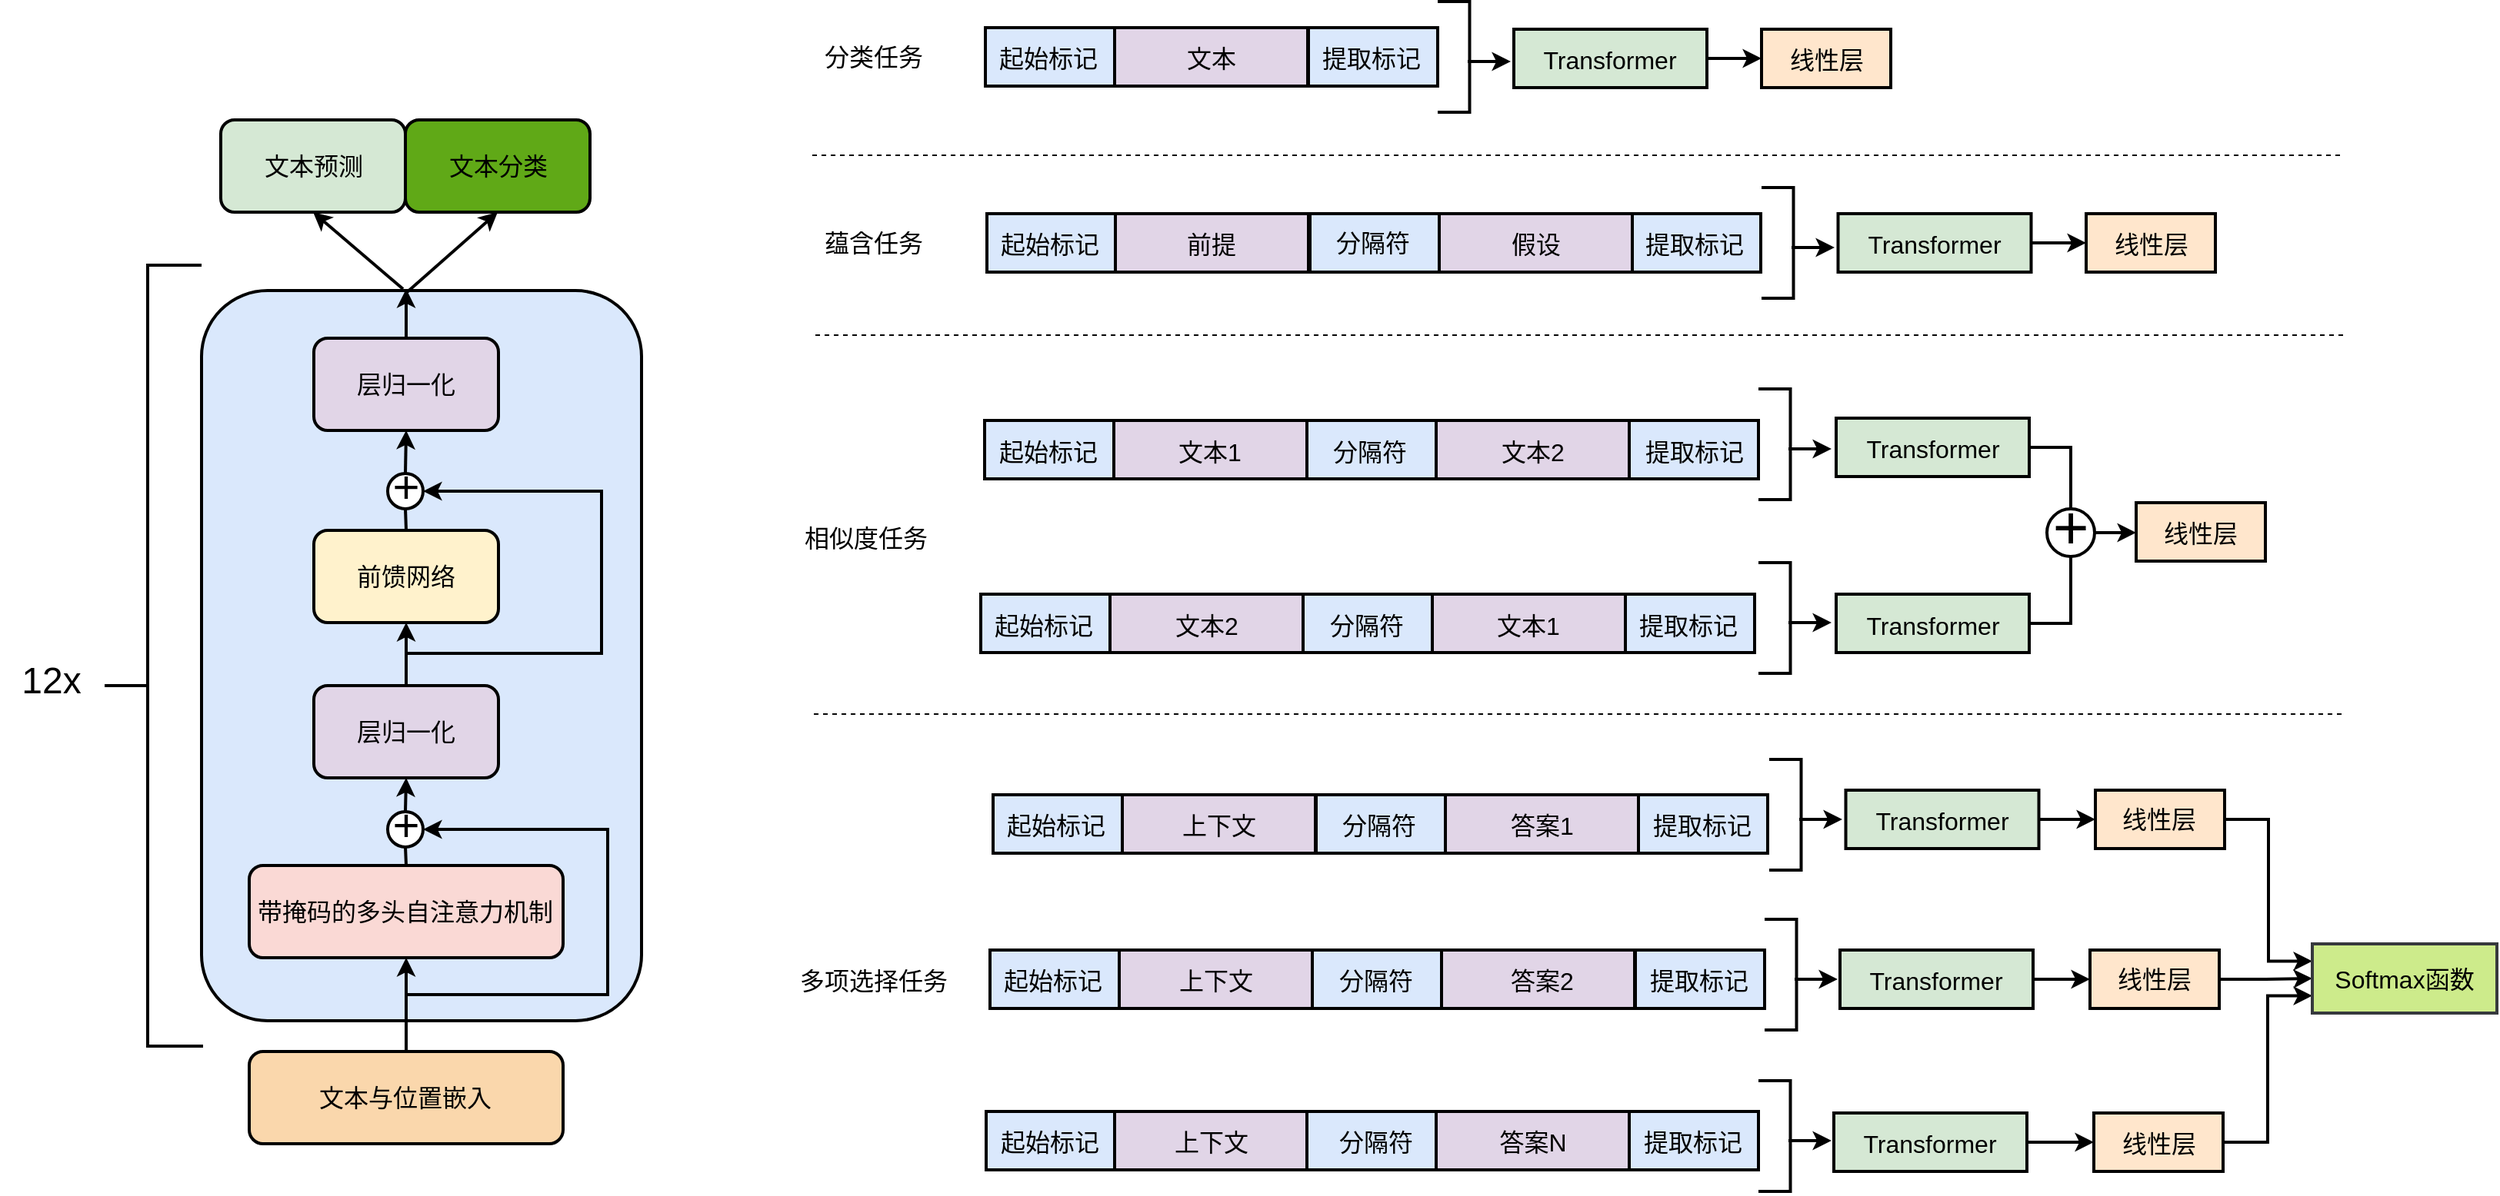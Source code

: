 <mxfile version="27.1.6">
  <diagram name="Page-1" id="gi4vCYi5mK5d0KJ-lI0V">
    <mxGraphModel dx="1839" dy="1177" grid="0" gridSize="10" guides="1" tooltips="1" connect="1" arrows="1" fold="1" page="0" pageScale="1" pageWidth="850" pageHeight="1100" math="0" shadow="0">
      <root>
        <mxCell id="0" />
        <mxCell id="1" parent="0" />
        <mxCell id="ha6Q2NB3uXMF5ZiVTk2O-120" value="" style="rounded=0;whiteSpace=wrap;html=1;strokeWidth=2;fillColor=#ffe6cc;strokeColor=#000000;" vertex="1" parent="1">
          <mxGeometry x="1372" y="979" width="84" height="38" as="geometry" />
        </mxCell>
        <mxCell id="ha6Q2NB3uXMF5ZiVTk2O-144" value="" style="ellipse;whiteSpace=wrap;html=1;aspect=fixed;strokeWidth=2;" vertex="1" parent="1">
          <mxGeometry x="1341.5" y="586" width="31" height="31" as="geometry" />
        </mxCell>
        <mxCell id="ha6Q2NB3uXMF5ZiVTk2O-11" value="" style="rounded=1;whiteSpace=wrap;html=1;fillColor=#dae8fc;strokeColor=#000000;strokeWidth=2;" vertex="1" parent="1">
          <mxGeometry x="142" y="444" width="286" height="475" as="geometry" />
        </mxCell>
        <mxCell id="5RQzjqeKvx9jLv_Sv97y-17" value="" style="ellipse;whiteSpace=wrap;html=1;aspect=fixed;strokeWidth=2;" parent="1" vertex="1">
          <mxGeometry x="263" y="783" width="23" height="23" as="geometry" />
        </mxCell>
        <mxCell id="ha6Q2NB3uXMF5ZiVTk2O-7" style="edgeStyle=orthogonalEdgeStyle;rounded=0;orthogonalLoop=1;jettySize=auto;html=1;exitX=0.5;exitY=0;exitDx=0;exitDy=0;strokeWidth=2;" edge="1" parent="1" source="5RQzjqeKvx9jLv_Sv97y-1">
          <mxGeometry relative="1" as="geometry">
            <mxPoint x="275" y="443" as="targetPoint" />
          </mxGeometry>
        </mxCell>
        <mxCell id="5RQzjqeKvx9jLv_Sv97y-1" value="" style="rounded=1;whiteSpace=wrap;html=1;strokeWidth=2;fillColor=#e1d5e7;strokeColor=#000000;" parent="1" vertex="1">
          <mxGeometry x="215" y="475" width="120" height="60" as="geometry" />
        </mxCell>
        <mxCell id="5RQzjqeKvx9jLv_Sv97y-2" value="&lt;font style=&quot;font-size: 16px;&quot;&gt;层归一化&lt;/font&gt;" style="text;html=1;align=center;verticalAlign=middle;whiteSpace=wrap;rounded=0;" parent="1" vertex="1">
          <mxGeometry x="218" y="490" width="114" height="30" as="geometry" />
        </mxCell>
        <mxCell id="ha6Q2NB3uXMF5ZiVTk2O-5" style="edgeStyle=orthogonalEdgeStyle;rounded=0;orthogonalLoop=1;jettySize=auto;html=1;exitX=0.5;exitY=0;exitDx=0;exitDy=0;entryX=0.5;entryY=1;entryDx=0;entryDy=0;strokeWidth=2;endArrow=none;startFill=0;" edge="1" parent="1" source="5RQzjqeKvx9jLv_Sv97y-3" target="5RQzjqeKvx9jLv_Sv97y-15">
          <mxGeometry relative="1" as="geometry" />
        </mxCell>
        <mxCell id="5RQzjqeKvx9jLv_Sv97y-3" value="" style="rounded=1;whiteSpace=wrap;html=1;strokeWidth=2;fillColor=#fff2cc;strokeColor=#000000;" parent="1" vertex="1">
          <mxGeometry x="215" y="600" width="120" height="60" as="geometry" />
        </mxCell>
        <mxCell id="5RQzjqeKvx9jLv_Sv97y-4" value="&lt;span style=&quot;font-size: 16px;&quot;&gt;前馈网络&lt;/span&gt;" style="text;html=1;align=center;verticalAlign=middle;whiteSpace=wrap;rounded=0;" parent="1" vertex="1">
          <mxGeometry x="218" y="615" width="114" height="30" as="geometry" />
        </mxCell>
        <mxCell id="ha6Q2NB3uXMF5ZiVTk2O-4" style="edgeStyle=orthogonalEdgeStyle;rounded=0;orthogonalLoop=1;jettySize=auto;html=1;exitX=0.5;exitY=0;exitDx=0;exitDy=0;entryX=0.5;entryY=1;entryDx=0;entryDy=0;strokeWidth=2;" edge="1" parent="1" source="5RQzjqeKvx9jLv_Sv97y-5" target="5RQzjqeKvx9jLv_Sv97y-3">
          <mxGeometry relative="1" as="geometry" />
        </mxCell>
        <mxCell id="5RQzjqeKvx9jLv_Sv97y-5" value="" style="rounded=1;whiteSpace=wrap;html=1;strokeWidth=2;fillColor=#e1d5e7;strokeColor=#000000;" parent="1" vertex="1">
          <mxGeometry x="215" y="701" width="120" height="60" as="geometry" />
        </mxCell>
        <mxCell id="5RQzjqeKvx9jLv_Sv97y-6" value="&lt;font style=&quot;font-size: 16px;&quot;&gt;层归一化&lt;/font&gt;" style="text;html=1;align=center;verticalAlign=middle;whiteSpace=wrap;rounded=0;" parent="1" vertex="1">
          <mxGeometry x="218" y="716" width="114" height="30" as="geometry" />
        </mxCell>
        <mxCell id="ha6Q2NB3uXMF5ZiVTk2O-2" style="edgeStyle=orthogonalEdgeStyle;rounded=0;orthogonalLoop=1;jettySize=auto;html=1;exitX=0.5;exitY=0;exitDx=0;exitDy=0;entryX=0.5;entryY=1;entryDx=0;entryDy=0;strokeWidth=2;endArrow=none;startFill=0;" edge="1" parent="1" source="5RQzjqeKvx9jLv_Sv97y-7" target="5RQzjqeKvx9jLv_Sv97y-17">
          <mxGeometry relative="1" as="geometry" />
        </mxCell>
        <mxCell id="5RQzjqeKvx9jLv_Sv97y-7" value="" style="rounded=1;whiteSpace=wrap;html=1;strokeWidth=2;fillColor=#fad9d5;strokeColor=#000000;" parent="1" vertex="1">
          <mxGeometry x="173" y="818" width="204" height="60" as="geometry" />
        </mxCell>
        <mxCell id="5RQzjqeKvx9jLv_Sv97y-8" value="&lt;span style=&quot;font-size: 16px;&quot;&gt;带掩码的多头自注意力机制&lt;/span&gt;" style="text;html=1;align=center;verticalAlign=middle;whiteSpace=wrap;rounded=0;" parent="1" vertex="1">
          <mxGeometry x="176" y="833" width="197" height="30" as="geometry" />
        </mxCell>
        <mxCell id="ha6Q2NB3uXMF5ZiVTk2O-1" style="edgeStyle=orthogonalEdgeStyle;rounded=0;orthogonalLoop=1;jettySize=auto;html=1;exitX=0.5;exitY=0;exitDx=0;exitDy=0;entryX=0.5;entryY=1;entryDx=0;entryDy=0;strokeWidth=2;" edge="1" parent="1" source="5RQzjqeKvx9jLv_Sv97y-9" target="5RQzjqeKvx9jLv_Sv97y-7">
          <mxGeometry relative="1" as="geometry" />
        </mxCell>
        <mxCell id="5RQzjqeKvx9jLv_Sv97y-9" value="" style="rounded=1;whiteSpace=wrap;html=1;strokeWidth=2;fillColor=#fad7ac;strokeColor=#000000;" parent="1" vertex="1">
          <mxGeometry x="173" y="939" width="204" height="60" as="geometry" />
        </mxCell>
        <mxCell id="5RQzjqeKvx9jLv_Sv97y-10" value="&lt;span style=&quot;font-size: 16px;&quot;&gt;文本与位置嵌入&lt;/span&gt;" style="text;html=1;align=center;verticalAlign=middle;whiteSpace=wrap;rounded=0;" parent="1" vertex="1">
          <mxGeometry x="176" y="954" width="197" height="30" as="geometry" />
        </mxCell>
        <mxCell id="5RQzjqeKvx9jLv_Sv97y-11" value="" style="rounded=1;whiteSpace=wrap;html=1;strokeWidth=2;fillColor=#d5e8d4;strokeColor=#000000;" parent="1" vertex="1">
          <mxGeometry x="154.5" y="333" width="120" height="60" as="geometry" />
        </mxCell>
        <mxCell id="5RQzjqeKvx9jLv_Sv97y-12" value="&lt;span style=&quot;font-size: 16px;&quot;&gt;文本预测&lt;/span&gt;" style="text;html=1;align=center;verticalAlign=middle;whiteSpace=wrap;rounded=0;" parent="1" vertex="1">
          <mxGeometry x="157.5" y="348" width="114" height="30" as="geometry" />
        </mxCell>
        <mxCell id="5RQzjqeKvx9jLv_Sv97y-13" value="" style="rounded=1;whiteSpace=wrap;html=1;strokeWidth=2;fillColor=#60a917;strokeColor=#000000;fontColor=#ffffff;" parent="1" vertex="1">
          <mxGeometry x="274.5" y="333" width="120" height="60" as="geometry" />
        </mxCell>
        <mxCell id="5RQzjqeKvx9jLv_Sv97y-14" value="&lt;span style=&quot;font-size: 16px;&quot;&gt;文本分类&lt;/span&gt;" style="text;html=1;align=center;verticalAlign=middle;whiteSpace=wrap;rounded=0;" parent="1" vertex="1">
          <mxGeometry x="277.5" y="348" width="114" height="30" as="geometry" />
        </mxCell>
        <mxCell id="ha6Q2NB3uXMF5ZiVTk2O-6" style="edgeStyle=orthogonalEdgeStyle;rounded=0;orthogonalLoop=1;jettySize=auto;html=1;exitX=0.5;exitY=0;exitDx=0;exitDy=0;entryX=0.5;entryY=1;entryDx=0;entryDy=0;strokeWidth=2;" edge="1" parent="1" source="5RQzjqeKvx9jLv_Sv97y-15" target="5RQzjqeKvx9jLv_Sv97y-1">
          <mxGeometry relative="1" as="geometry" />
        </mxCell>
        <mxCell id="5RQzjqeKvx9jLv_Sv97y-15" value="" style="ellipse;whiteSpace=wrap;html=1;aspect=fixed;strokeWidth=2;" parent="1" vertex="1">
          <mxGeometry x="263" y="563" width="23" height="23" as="geometry" />
        </mxCell>
        <mxCell id="5RQzjqeKvx9jLv_Sv97y-16" value="&lt;font style=&quot;font-size: 30px;&quot;&gt;+&lt;/font&gt;" style="text;html=1;align=center;verticalAlign=middle;whiteSpace=wrap;rounded=0;" parent="1" vertex="1">
          <mxGeometry x="244.5" y="556" width="60" height="30" as="geometry" />
        </mxCell>
        <mxCell id="ha6Q2NB3uXMF5ZiVTk2O-3" style="edgeStyle=orthogonalEdgeStyle;rounded=0;orthogonalLoop=1;jettySize=auto;html=1;exitX=0.5;exitY=0;exitDx=0;exitDy=0;entryX=0.5;entryY=1;entryDx=0;entryDy=0;strokeWidth=2;" edge="1" parent="1" source="5RQzjqeKvx9jLv_Sv97y-17" target="5RQzjqeKvx9jLv_Sv97y-5">
          <mxGeometry relative="1" as="geometry" />
        </mxCell>
        <mxCell id="5RQzjqeKvx9jLv_Sv97y-18" value="&lt;font style=&quot;font-size: 30px;&quot;&gt;+&lt;/font&gt;" style="text;html=1;align=center;verticalAlign=middle;whiteSpace=wrap;rounded=0;" parent="1" vertex="1">
          <mxGeometry x="244.5" y="776" width="60" height="30" as="geometry" />
        </mxCell>
        <mxCell id="ha6Q2NB3uXMF5ZiVTk2O-12" value="" style="endArrow=classic;html=1;rounded=0;edgeStyle=orthogonalEdgeStyle;entryX=1;entryY=0.5;entryDx=0;entryDy=0;endFill=1;strokeWidth=2;" edge="1" parent="1" target="5RQzjqeKvx9jLv_Sv97y-17">
          <mxGeometry width="50" height="50" relative="1" as="geometry">
            <mxPoint x="274.5" y="902" as="sourcePoint" />
            <mxPoint x="458" y="784" as="targetPoint" />
            <Array as="points">
              <mxPoint x="406" y="902" />
              <mxPoint x="406" y="795" />
            </Array>
          </mxGeometry>
        </mxCell>
        <mxCell id="ha6Q2NB3uXMF5ZiVTk2O-13" value="" style="endArrow=classic;html=1;rounded=0;edgeStyle=orthogonalEdgeStyle;entryX=1;entryY=0.5;entryDx=0;entryDy=0;strokeWidth=2;endFill=1;" edge="1" parent="1" target="5RQzjqeKvx9jLv_Sv97y-15">
          <mxGeometry width="50" height="50" relative="1" as="geometry">
            <mxPoint x="275" y="680" as="sourcePoint" />
            <mxPoint x="510" y="608" as="targetPoint" />
            <Array as="points">
              <mxPoint x="402" y="680" />
              <mxPoint x="402" y="575" />
            </Array>
          </mxGeometry>
        </mxCell>
        <mxCell id="ha6Q2NB3uXMF5ZiVTk2O-15" value="" style="endArrow=classic;html=1;rounded=0;exitX=0.458;exitY=-0.002;exitDx=0;exitDy=0;exitPerimeter=0;entryX=0.5;entryY=1;entryDx=0;entryDy=0;strokeWidth=2;endFill=1;" edge="1" parent="1" source="ha6Q2NB3uXMF5ZiVTk2O-11" target="5RQzjqeKvx9jLv_Sv97y-11">
          <mxGeometry width="50" height="50" relative="1" as="geometry">
            <mxPoint x="49" y="425" as="sourcePoint" />
            <mxPoint x="99" y="375" as="targetPoint" />
          </mxGeometry>
        </mxCell>
        <mxCell id="ha6Q2NB3uXMF5ZiVTk2O-16" value="" style="endArrow=classic;html=1;rounded=0;entryX=0.5;entryY=1;entryDx=0;entryDy=0;strokeWidth=2;endFill=1;" edge="1" parent="1" target="5RQzjqeKvx9jLv_Sv97y-13">
          <mxGeometry width="50" height="50" relative="1" as="geometry">
            <mxPoint x="274.5" y="446" as="sourcePoint" />
            <mxPoint x="324.5" y="396" as="targetPoint" />
          </mxGeometry>
        </mxCell>
        <mxCell id="ha6Q2NB3uXMF5ZiVTk2O-19" value="" style="endArrow=none;html=1;rounded=0;edgeStyle=orthogonalEdgeStyle;strokeWidth=2;" edge="1" parent="1">
          <mxGeometry width="50" height="50" relative="1" as="geometry">
            <mxPoint x="142" y="934.5" as="sourcePoint" />
            <mxPoint x="142" y="427.5" as="targetPoint" />
            <Array as="points">
              <mxPoint x="142" y="935.5" />
              <mxPoint x="107" y="935.5" />
              <mxPoint x="107" y="427.5" />
            </Array>
          </mxGeometry>
        </mxCell>
        <mxCell id="ha6Q2NB3uXMF5ZiVTk2O-20" value="&lt;font style=&quot;font-size: 24px;&quot;&gt;12x&lt;/font&gt;" style="text;html=1;align=center;verticalAlign=middle;whiteSpace=wrap;rounded=0;" vertex="1" parent="1">
          <mxGeometry x="11" y="666" width="67" height="64" as="geometry" />
        </mxCell>
        <mxCell id="ha6Q2NB3uXMF5ZiVTk2O-21" value="&lt;font style=&quot;font-size: 16px;&quot;&gt;分类任务&lt;/font&gt;" style="text;html=1;align=center;verticalAlign=middle;whiteSpace=wrap;rounded=0;" vertex="1" parent="1">
          <mxGeometry x="520" y="277" width="118" height="30" as="geometry" />
        </mxCell>
        <mxCell id="ha6Q2NB3uXMF5ZiVTk2O-22" value="&lt;span style=&quot;font-size: 16px;&quot;&gt;蕴含任务&lt;/span&gt;" style="text;html=1;align=center;verticalAlign=middle;whiteSpace=wrap;rounded=0;" vertex="1" parent="1">
          <mxGeometry x="520" y="398" width="118" height="30" as="geometry" />
        </mxCell>
        <mxCell id="ha6Q2NB3uXMF5ZiVTk2O-23" value="&lt;span style=&quot;font-size: 16px;&quot;&gt;相似度任务&lt;/span&gt;" style="text;html=1;align=center;verticalAlign=middle;whiteSpace=wrap;rounded=0;" vertex="1" parent="1">
          <mxGeometry x="515" y="590" width="118" height="30" as="geometry" />
        </mxCell>
        <mxCell id="ha6Q2NB3uXMF5ZiVTk2O-24" value="&lt;span style=&quot;font-size: 16px;&quot;&gt;多项选择任务&lt;/span&gt;" style="text;html=1;align=center;verticalAlign=middle;whiteSpace=wrap;rounded=0;" vertex="1" parent="1">
          <mxGeometry x="520" y="878" width="118" height="30" as="geometry" />
        </mxCell>
        <mxCell id="ha6Q2NB3uXMF5ZiVTk2O-25" value="" style="rounded=0;whiteSpace=wrap;html=1;strokeWidth=2;fillColor=#dae8fc;strokeColor=#000000;" vertex="1" parent="1">
          <mxGeometry x="651.5" y="273" width="84" height="38" as="geometry" />
        </mxCell>
        <mxCell id="ha6Q2NB3uXMF5ZiVTk2O-26" value="&lt;font style=&quot;font-size: 16px;&quot;&gt;起始标记&lt;/font&gt;" style="text;html=1;align=center;verticalAlign=middle;whiteSpace=wrap;rounded=0;" vertex="1" parent="1">
          <mxGeometry x="647" y="278" width="91" height="30" as="geometry" />
        </mxCell>
        <mxCell id="ha6Q2NB3uXMF5ZiVTk2O-27" value="" style="rounded=0;whiteSpace=wrap;html=1;strokeWidth=2;fillColor=#e1d5e7;strokeColor=#000000;" vertex="1" parent="1">
          <mxGeometry x="735.5" y="273" width="125.5" height="38" as="geometry" />
        </mxCell>
        <mxCell id="ha6Q2NB3uXMF5ZiVTk2O-28" value="&lt;span style=&quot;font-size: 16px;&quot;&gt;文本&lt;/span&gt;" style="text;html=1;align=center;verticalAlign=middle;whiteSpace=wrap;rounded=0;" vertex="1" parent="1">
          <mxGeometry x="752.75" y="278" width="91" height="30" as="geometry" />
        </mxCell>
        <mxCell id="ha6Q2NB3uXMF5ZiVTk2O-29" value="" style="rounded=0;whiteSpace=wrap;html=1;strokeWidth=2;fillColor=#dae8fc;strokeColor=#000000;" vertex="1" parent="1">
          <mxGeometry x="861.5" y="273" width="84" height="38" as="geometry" />
        </mxCell>
        <mxCell id="ha6Q2NB3uXMF5ZiVTk2O-30" value="&lt;span style=&quot;font-size: 16px;&quot;&gt;提取标记&lt;/span&gt;" style="text;html=1;align=center;verticalAlign=middle;whiteSpace=wrap;rounded=0;" vertex="1" parent="1">
          <mxGeometry x="857" y="278" width="91" height="30" as="geometry" />
        </mxCell>
        <mxCell id="ha6Q2NB3uXMF5ZiVTk2O-131" style="edgeStyle=orthogonalEdgeStyle;rounded=0;orthogonalLoop=1;jettySize=auto;html=1;exitX=1;exitY=0.5;exitDx=0;exitDy=0;entryX=0;entryY=0.5;entryDx=0;entryDy=0;strokeWidth=2;" edge="1" parent="1" source="ha6Q2NB3uXMF5ZiVTk2O-31" target="ha6Q2NB3uXMF5ZiVTk2O-33">
          <mxGeometry relative="1" as="geometry" />
        </mxCell>
        <mxCell id="ha6Q2NB3uXMF5ZiVTk2O-31" value="" style="rounded=0;whiteSpace=wrap;html=1;strokeWidth=2;fillColor=#d5e8d4;strokeColor=#000000;" vertex="1" parent="1">
          <mxGeometry x="995" y="274" width="125.5" height="38" as="geometry" />
        </mxCell>
        <mxCell id="ha6Q2NB3uXMF5ZiVTk2O-32" value="&lt;span style=&quot;font-size: 16px;&quot;&gt;Transformer&lt;/span&gt;" style="text;html=1;align=center;verticalAlign=middle;whiteSpace=wrap;rounded=0;" vertex="1" parent="1">
          <mxGeometry x="1012.25" y="279" width="91" height="30" as="geometry" />
        </mxCell>
        <mxCell id="ha6Q2NB3uXMF5ZiVTk2O-33" value="" style="rounded=0;whiteSpace=wrap;html=1;strokeWidth=2;fillColor=#ffe6cc;strokeColor=#000000;" vertex="1" parent="1">
          <mxGeometry x="1156" y="274" width="84" height="38" as="geometry" />
        </mxCell>
        <mxCell id="ha6Q2NB3uXMF5ZiVTk2O-34" value="&lt;span style=&quot;font-size: 16px;&quot;&gt;线性层&lt;/span&gt;" style="text;html=1;align=center;verticalAlign=middle;whiteSpace=wrap;rounded=0;" vertex="1" parent="1">
          <mxGeometry x="1152.5" y="279" width="91" height="30" as="geometry" />
        </mxCell>
        <mxCell id="ha6Q2NB3uXMF5ZiVTk2O-35" value="" style="rounded=0;whiteSpace=wrap;html=1;strokeWidth=2;fillColor=#dae8fc;strokeColor=#000000;" vertex="1" parent="1">
          <mxGeometry x="652.5" y="394" width="84" height="38" as="geometry" />
        </mxCell>
        <mxCell id="ha6Q2NB3uXMF5ZiVTk2O-36" value="&lt;font style=&quot;font-size: 16px;&quot;&gt;起始标记&lt;/font&gt;" style="text;html=1;align=center;verticalAlign=middle;whiteSpace=wrap;rounded=0;" vertex="1" parent="1">
          <mxGeometry x="648" y="399" width="91" height="30" as="geometry" />
        </mxCell>
        <mxCell id="ha6Q2NB3uXMF5ZiVTk2O-37" value="" style="rounded=0;whiteSpace=wrap;html=1;strokeWidth=2;fillColor=#dae8fc;strokeColor=#000000;" vertex="1" parent="1">
          <mxGeometry x="1071.5" y="394" width="84" height="38" as="geometry" />
        </mxCell>
        <mxCell id="ha6Q2NB3uXMF5ZiVTk2O-38" value="&lt;span style=&quot;font-size: 16px;&quot;&gt;提取标记&lt;/span&gt;" style="text;html=1;align=center;verticalAlign=middle;whiteSpace=wrap;rounded=0;" vertex="1" parent="1">
          <mxGeometry x="1067" y="399" width="91" height="30" as="geometry" />
        </mxCell>
        <mxCell id="ha6Q2NB3uXMF5ZiVTk2O-135" style="edgeStyle=orthogonalEdgeStyle;rounded=0;orthogonalLoop=1;jettySize=auto;html=1;exitX=1;exitY=0.5;exitDx=0;exitDy=0;entryX=0;entryY=0.5;entryDx=0;entryDy=0;strokeWidth=2;" edge="1" parent="1" source="ha6Q2NB3uXMF5ZiVTk2O-39" target="ha6Q2NB3uXMF5ZiVTk2O-41">
          <mxGeometry relative="1" as="geometry" />
        </mxCell>
        <mxCell id="ha6Q2NB3uXMF5ZiVTk2O-39" value="" style="rounded=0;whiteSpace=wrap;html=1;strokeWidth=2;fillColor=#d5e8d4;strokeColor=default;" vertex="1" parent="1">
          <mxGeometry x="1205.75" y="394" width="125.5" height="38" as="geometry" />
        </mxCell>
        <mxCell id="ha6Q2NB3uXMF5ZiVTk2O-40" value="&lt;span style=&quot;font-size: 16px;&quot;&gt;Transformer&lt;/span&gt;" style="text;html=1;align=center;verticalAlign=middle;whiteSpace=wrap;rounded=0;" vertex="1" parent="1">
          <mxGeometry x="1223" y="399" width="91" height="30" as="geometry" />
        </mxCell>
        <mxCell id="ha6Q2NB3uXMF5ZiVTk2O-41" value="" style="rounded=0;whiteSpace=wrap;html=1;strokeWidth=2;fillColor=#ffe6cc;strokeColor=#000000;" vertex="1" parent="1">
          <mxGeometry x="1367" y="394" width="84" height="38" as="geometry" />
        </mxCell>
        <mxCell id="ha6Q2NB3uXMF5ZiVTk2O-42" value="&lt;span style=&quot;font-size: 16px;&quot;&gt;线性层&lt;/span&gt;" style="text;html=1;align=center;verticalAlign=middle;whiteSpace=wrap;rounded=0;" vertex="1" parent="1">
          <mxGeometry x="1363.5" y="399" width="91" height="30" as="geometry" />
        </mxCell>
        <mxCell id="ha6Q2NB3uXMF5ZiVTk2O-43" value="" style="rounded=0;whiteSpace=wrap;html=1;strokeWidth=2;fillColor=#e1d5e7;strokeColor=#000000;" vertex="1" parent="1">
          <mxGeometry x="736" y="394" width="125.5" height="38" as="geometry" />
        </mxCell>
        <mxCell id="ha6Q2NB3uXMF5ZiVTk2O-44" value="&lt;span style=&quot;font-size: 16px;&quot;&gt;前提&lt;/span&gt;" style="text;html=1;align=center;verticalAlign=middle;whiteSpace=wrap;rounded=0;" vertex="1" parent="1">
          <mxGeometry x="753.25" y="399" width="91" height="30" as="geometry" />
        </mxCell>
        <mxCell id="ha6Q2NB3uXMF5ZiVTk2O-45" value="" style="rounded=0;whiteSpace=wrap;html=1;strokeWidth=2;fillColor=#e1d5e7;strokeColor=#000000;" vertex="1" parent="1">
          <mxGeometry x="946.5" y="394" width="125.5" height="38" as="geometry" />
        </mxCell>
        <mxCell id="ha6Q2NB3uXMF5ZiVTk2O-46" value="&lt;span style=&quot;font-size: 16px;&quot;&gt;假设&lt;/span&gt;" style="text;html=1;align=center;verticalAlign=middle;whiteSpace=wrap;rounded=0;" vertex="1" parent="1">
          <mxGeometry x="963.75" y="399" width="91" height="30" as="geometry" />
        </mxCell>
        <mxCell id="ha6Q2NB3uXMF5ZiVTk2O-47" value="" style="rounded=0;whiteSpace=wrap;html=1;strokeWidth=2;fillColor=#dae8fc;strokeColor=#000000;" vertex="1" parent="1">
          <mxGeometry x="862.5" y="394" width="84" height="38" as="geometry" />
        </mxCell>
        <mxCell id="ha6Q2NB3uXMF5ZiVTk2O-48" value="&lt;span style=&quot;font-size: 16px;&quot;&gt;分隔符&lt;/span&gt;" style="text;html=1;align=center;verticalAlign=middle;whiteSpace=wrap;rounded=0;" vertex="1" parent="1">
          <mxGeometry x="858" y="398" width="91" height="30" as="geometry" />
        </mxCell>
        <mxCell id="ha6Q2NB3uXMF5ZiVTk2O-49" value="" style="rounded=0;whiteSpace=wrap;html=1;strokeWidth=2;fillColor=#dae8fc;strokeColor=#000000;" vertex="1" parent="1">
          <mxGeometry x="651" y="528.5" width="84" height="38" as="geometry" />
        </mxCell>
        <mxCell id="ha6Q2NB3uXMF5ZiVTk2O-50" value="&lt;font style=&quot;font-size: 16px;&quot;&gt;起始标记&lt;/font&gt;" style="text;html=1;align=center;verticalAlign=middle;whiteSpace=wrap;rounded=0;" vertex="1" parent="1">
          <mxGeometry x="646.5" y="533.5" width="91" height="30" as="geometry" />
        </mxCell>
        <mxCell id="ha6Q2NB3uXMF5ZiVTk2O-51" value="" style="rounded=0;whiteSpace=wrap;html=1;strokeWidth=2;fillColor=#dae8fc;strokeColor=#000000;" vertex="1" parent="1">
          <mxGeometry x="648.5" y="641.5" width="84" height="38" as="geometry" />
        </mxCell>
        <mxCell id="ha6Q2NB3uXMF5ZiVTk2O-52" value="&lt;font style=&quot;font-size: 16px;&quot;&gt;起始标记&lt;/font&gt;" style="text;html=1;align=center;verticalAlign=middle;whiteSpace=wrap;rounded=0;" vertex="1" parent="1">
          <mxGeometry x="644" y="646.5" width="91" height="30" as="geometry" />
        </mxCell>
        <mxCell id="ha6Q2NB3uXMF5ZiVTk2O-53" value="" style="rounded=0;whiteSpace=wrap;html=1;strokeWidth=2;fillColor=#e1d5e7;strokeColor=#000000;" vertex="1" parent="1">
          <mxGeometry x="735" y="528.5" width="125.5" height="38" as="geometry" />
        </mxCell>
        <mxCell id="ha6Q2NB3uXMF5ZiVTk2O-54" value="&lt;span style=&quot;font-size: 16px;&quot;&gt;文本1&lt;/span&gt;" style="text;html=1;align=center;verticalAlign=middle;whiteSpace=wrap;rounded=0;" vertex="1" parent="1">
          <mxGeometry x="752.25" y="533.5" width="91" height="30" as="geometry" />
        </mxCell>
        <mxCell id="ha6Q2NB3uXMF5ZiVTk2O-56" value="" style="rounded=0;whiteSpace=wrap;html=1;strokeWidth=2;fillColor=#dae8fc;strokeColor=#000000;" vertex="1" parent="1">
          <mxGeometry x="860.5" y="528.5" width="84" height="38" as="geometry" />
        </mxCell>
        <mxCell id="ha6Q2NB3uXMF5ZiVTk2O-57" value="&lt;span style=&quot;font-size: 16px;&quot;&gt;分隔符&lt;/span&gt;" style="text;html=1;align=center;verticalAlign=middle;whiteSpace=wrap;rounded=0;" vertex="1" parent="1">
          <mxGeometry x="856" y="533.5" width="91" height="30" as="geometry" />
        </mxCell>
        <mxCell id="ha6Q2NB3uXMF5ZiVTk2O-60" value="" style="rounded=0;whiteSpace=wrap;html=1;strokeWidth=2;fillColor=#e1d5e7;strokeColor=#000000;" vertex="1" parent="1">
          <mxGeometry x="944.5" y="528.5" width="125.5" height="38" as="geometry" />
        </mxCell>
        <mxCell id="ha6Q2NB3uXMF5ZiVTk2O-61" value="&lt;span style=&quot;font-size: 16px;&quot;&gt;文本2&lt;/span&gt;" style="text;html=1;align=center;verticalAlign=middle;whiteSpace=wrap;rounded=0;" vertex="1" parent="1">
          <mxGeometry x="961.75" y="533.5" width="91" height="30" as="geometry" />
        </mxCell>
        <mxCell id="ha6Q2NB3uXMF5ZiVTk2O-62" value="" style="rounded=0;whiteSpace=wrap;html=1;strokeWidth=2;fillColor=#e1d5e7;strokeColor=default;" vertex="1" parent="1">
          <mxGeometry x="732.5" y="641.5" width="125.5" height="38" as="geometry" />
        </mxCell>
        <mxCell id="ha6Q2NB3uXMF5ZiVTk2O-63" value="&lt;span style=&quot;font-size: 16px;&quot;&gt;文本2&lt;/span&gt;" style="text;html=1;align=center;verticalAlign=middle;whiteSpace=wrap;rounded=0;" vertex="1" parent="1">
          <mxGeometry x="749.75" y="646.5" width="91" height="30" as="geometry" />
        </mxCell>
        <mxCell id="ha6Q2NB3uXMF5ZiVTk2O-64" value="" style="rounded=0;whiteSpace=wrap;html=1;strokeWidth=2;fillColor=#dae8fc;strokeColor=#000000;" vertex="1" parent="1">
          <mxGeometry x="858" y="641.5" width="84" height="38" as="geometry" />
        </mxCell>
        <mxCell id="ha6Q2NB3uXMF5ZiVTk2O-65" value="&lt;span style=&quot;font-size: 16px;&quot;&gt;分隔符&lt;/span&gt;" style="text;html=1;align=center;verticalAlign=middle;whiteSpace=wrap;rounded=0;" vertex="1" parent="1">
          <mxGeometry x="853.5" y="646.5" width="91" height="30" as="geometry" />
        </mxCell>
        <mxCell id="ha6Q2NB3uXMF5ZiVTk2O-66" value="" style="rounded=0;whiteSpace=wrap;html=1;strokeWidth=2;fillColor=#e1d5e7;strokeColor=#000000;" vertex="1" parent="1">
          <mxGeometry x="942" y="641.5" width="125.5" height="38" as="geometry" />
        </mxCell>
        <mxCell id="ha6Q2NB3uXMF5ZiVTk2O-67" value="&lt;span style=&quot;font-size: 16px;&quot;&gt;文本1&lt;/span&gt;" style="text;html=1;align=center;verticalAlign=middle;whiteSpace=wrap;rounded=0;" vertex="1" parent="1">
          <mxGeometry x="959.25" y="646.5" width="91" height="30" as="geometry" />
        </mxCell>
        <mxCell id="ha6Q2NB3uXMF5ZiVTk2O-68" value="" style="rounded=0;whiteSpace=wrap;html=1;strokeWidth=2;fillColor=#dae8fc;strokeColor=#000000;" vertex="1" parent="1">
          <mxGeometry x="1070" y="528.5" width="84" height="38" as="geometry" />
        </mxCell>
        <mxCell id="ha6Q2NB3uXMF5ZiVTk2O-69" value="&lt;span style=&quot;font-size: 16px;&quot;&gt;提取标记&lt;/span&gt;" style="text;html=1;align=center;verticalAlign=middle;whiteSpace=wrap;rounded=0;" vertex="1" parent="1">
          <mxGeometry x="1066.5" y="533.5" width="91" height="30" as="geometry" />
        </mxCell>
        <mxCell id="ha6Q2NB3uXMF5ZiVTk2O-70" value="" style="rounded=0;whiteSpace=wrap;html=1;strokeWidth=2;fillColor=#dae8fc;strokeColor=#000000;" vertex="1" parent="1">
          <mxGeometry x="1067.5" y="641.5" width="84" height="38" as="geometry" />
        </mxCell>
        <mxCell id="ha6Q2NB3uXMF5ZiVTk2O-71" value="&lt;span style=&quot;font-size: 16px;&quot;&gt;提取标记&lt;/span&gt;" style="text;html=1;align=center;verticalAlign=middle;whiteSpace=wrap;rounded=0;" vertex="1" parent="1">
          <mxGeometry x="1063" y="646.5" width="91" height="30" as="geometry" />
        </mxCell>
        <mxCell id="ha6Q2NB3uXMF5ZiVTk2O-145" style="edgeStyle=orthogonalEdgeStyle;rounded=0;orthogonalLoop=1;jettySize=auto;html=1;exitX=1;exitY=0.5;exitDx=0;exitDy=0;entryX=0.5;entryY=0;entryDx=0;entryDy=0;endArrow=none;startFill=0;strokeWidth=2;" edge="1" parent="1" source="ha6Q2NB3uXMF5ZiVTk2O-74" target="ha6Q2NB3uXMF5ZiVTk2O-144">
          <mxGeometry relative="1" as="geometry" />
        </mxCell>
        <mxCell id="ha6Q2NB3uXMF5ZiVTk2O-74" value="" style="rounded=0;whiteSpace=wrap;html=1;strokeWidth=2;fillColor=#d5e8d4;strokeColor=#000000;" vertex="1" parent="1">
          <mxGeometry x="1204.5" y="527" width="125.5" height="38" as="geometry" />
        </mxCell>
        <mxCell id="ha6Q2NB3uXMF5ZiVTk2O-75" value="&lt;span style=&quot;font-size: 16px;&quot;&gt;Transformer&lt;/span&gt;" style="text;html=1;align=center;verticalAlign=middle;whiteSpace=wrap;rounded=0;" vertex="1" parent="1">
          <mxGeometry x="1221.75" y="532" width="91" height="30" as="geometry" />
        </mxCell>
        <mxCell id="ha6Q2NB3uXMF5ZiVTk2O-146" style="edgeStyle=orthogonalEdgeStyle;rounded=0;orthogonalLoop=1;jettySize=auto;html=1;exitX=1;exitY=0.5;exitDx=0;exitDy=0;entryX=0.5;entryY=1;entryDx=0;entryDy=0;strokeWidth=2;endArrow=none;startFill=0;" edge="1" parent="1" source="ha6Q2NB3uXMF5ZiVTk2O-76" target="ha6Q2NB3uXMF5ZiVTk2O-144">
          <mxGeometry relative="1" as="geometry" />
        </mxCell>
        <mxCell id="ha6Q2NB3uXMF5ZiVTk2O-76" value="" style="rounded=0;whiteSpace=wrap;html=1;strokeWidth=2;fillColor=#d5e8d4;strokeColor=#000000;" vertex="1" parent="1">
          <mxGeometry x="1204.5" y="641.5" width="125.5" height="38" as="geometry" />
        </mxCell>
        <mxCell id="ha6Q2NB3uXMF5ZiVTk2O-77" value="&lt;span style=&quot;font-size: 16px;&quot;&gt;Transformer&lt;/span&gt;" style="text;html=1;align=center;verticalAlign=middle;whiteSpace=wrap;rounded=0;" vertex="1" parent="1">
          <mxGeometry x="1221.75" y="646.5" width="91" height="30" as="geometry" />
        </mxCell>
        <mxCell id="ha6Q2NB3uXMF5ZiVTk2O-78" value="" style="rounded=0;whiteSpace=wrap;html=1;strokeWidth=2;fillColor=#ffe6cc;strokeColor=#000000;" vertex="1" parent="1">
          <mxGeometry x="1399.5" y="582" width="84" height="38" as="geometry" />
        </mxCell>
        <mxCell id="ha6Q2NB3uXMF5ZiVTk2O-79" value="&lt;span style=&quot;font-size: 16px;&quot;&gt;线性层&lt;/span&gt;" style="text;html=1;align=center;verticalAlign=middle;whiteSpace=wrap;rounded=0;" vertex="1" parent="1">
          <mxGeometry x="1396" y="587" width="91" height="30" as="geometry" />
        </mxCell>
        <mxCell id="ha6Q2NB3uXMF5ZiVTk2O-80" value="" style="rounded=0;whiteSpace=wrap;html=1;strokeWidth=2;fillColor=#dae8fc;strokeColor=#000000;" vertex="1" parent="1">
          <mxGeometry x="656.5" y="772" width="84" height="38" as="geometry" />
        </mxCell>
        <mxCell id="ha6Q2NB3uXMF5ZiVTk2O-81" value="&lt;font style=&quot;font-size: 16px;&quot;&gt;起始标记&lt;/font&gt;" style="text;html=1;align=center;verticalAlign=middle;whiteSpace=wrap;rounded=0;" vertex="1" parent="1">
          <mxGeometry x="652" y="777" width="91" height="30" as="geometry" />
        </mxCell>
        <mxCell id="ha6Q2NB3uXMF5ZiVTk2O-82" value="" style="rounded=0;whiteSpace=wrap;html=1;strokeWidth=2;fillColor=#dae8fc;strokeColor=#000000;" vertex="1" parent="1">
          <mxGeometry x="654.5" y="873" width="84" height="38" as="geometry" />
        </mxCell>
        <mxCell id="ha6Q2NB3uXMF5ZiVTk2O-83" value="&lt;font style=&quot;font-size: 16px;&quot;&gt;起始标记&lt;/font&gt;" style="text;html=1;align=center;verticalAlign=middle;whiteSpace=wrap;rounded=0;" vertex="1" parent="1">
          <mxGeometry x="650" y="878" width="91" height="30" as="geometry" />
        </mxCell>
        <mxCell id="ha6Q2NB3uXMF5ZiVTk2O-84" value="" style="rounded=0;whiteSpace=wrap;html=1;strokeWidth=2;fillColor=#e1d5e7;strokeColor=#000000;" vertex="1" parent="1">
          <mxGeometry x="740.5" y="772" width="125.5" height="38" as="geometry" />
        </mxCell>
        <mxCell id="ha6Q2NB3uXMF5ZiVTk2O-85" value="&lt;span style=&quot;font-size: 16px;&quot;&gt;上下文&lt;/span&gt;" style="text;html=1;align=center;verticalAlign=middle;whiteSpace=wrap;rounded=0;" vertex="1" parent="1">
          <mxGeometry x="757.75" y="777" width="91" height="30" as="geometry" />
        </mxCell>
        <mxCell id="ha6Q2NB3uXMF5ZiVTk2O-86" value="" style="rounded=0;whiteSpace=wrap;html=1;strokeWidth=2;fillColor=#dae8fc;strokeColor=#000000;" vertex="1" parent="1">
          <mxGeometry x="866.5" y="772" width="84" height="38" as="geometry" />
        </mxCell>
        <mxCell id="ha6Q2NB3uXMF5ZiVTk2O-87" value="&lt;span style=&quot;font-size: 16px;&quot;&gt;分隔符&lt;/span&gt;" style="text;html=1;align=center;verticalAlign=middle;whiteSpace=wrap;rounded=0;" vertex="1" parent="1">
          <mxGeometry x="862" y="777" width="91" height="30" as="geometry" />
        </mxCell>
        <mxCell id="ha6Q2NB3uXMF5ZiVTk2O-88" value="" style="rounded=0;whiteSpace=wrap;html=1;strokeWidth=2;fillColor=#e1d5e7;strokeColor=#000000;" vertex="1" parent="1">
          <mxGeometry x="950.5" y="772" width="125.5" height="38" as="geometry" />
        </mxCell>
        <mxCell id="ha6Q2NB3uXMF5ZiVTk2O-89" value="&lt;span style=&quot;font-size: 16px;&quot;&gt;答案1&lt;/span&gt;" style="text;html=1;align=center;verticalAlign=middle;whiteSpace=wrap;rounded=0;" vertex="1" parent="1">
          <mxGeometry x="967.75" y="777" width="91" height="30" as="geometry" />
        </mxCell>
        <mxCell id="ha6Q2NB3uXMF5ZiVTk2O-90" value="" style="rounded=0;whiteSpace=wrap;html=1;strokeWidth=2;fillColor=#e1d5e7;strokeColor=#000000;" vertex="1" parent="1">
          <mxGeometry x="738.5" y="873" width="125.5" height="38" as="geometry" />
        </mxCell>
        <mxCell id="ha6Q2NB3uXMF5ZiVTk2O-91" value="&lt;span style=&quot;font-size: 16px;&quot;&gt;上下文&lt;/span&gt;" style="text;html=1;align=center;verticalAlign=middle;whiteSpace=wrap;rounded=0;" vertex="1" parent="1">
          <mxGeometry x="755.75" y="878" width="91" height="30" as="geometry" />
        </mxCell>
        <mxCell id="ha6Q2NB3uXMF5ZiVTk2O-92" value="" style="rounded=0;whiteSpace=wrap;html=1;strokeWidth=2;fillColor=#dae8fc;strokeColor=#000000;" vertex="1" parent="1">
          <mxGeometry x="864" y="873" width="84" height="38" as="geometry" />
        </mxCell>
        <mxCell id="ha6Q2NB3uXMF5ZiVTk2O-93" value="&lt;span style=&quot;font-size: 16px;&quot;&gt;分隔符&lt;/span&gt;" style="text;html=1;align=center;verticalAlign=middle;whiteSpace=wrap;rounded=0;" vertex="1" parent="1">
          <mxGeometry x="859.5" y="878" width="91" height="30" as="geometry" />
        </mxCell>
        <mxCell id="ha6Q2NB3uXMF5ZiVTk2O-94" value="" style="rounded=0;whiteSpace=wrap;html=1;strokeWidth=2;fillColor=#e1d5e7;strokeColor=#000000;" vertex="1" parent="1">
          <mxGeometry x="948" y="873" width="125.5" height="38" as="geometry" />
        </mxCell>
        <mxCell id="ha6Q2NB3uXMF5ZiVTk2O-95" value="&lt;span style=&quot;font-size: 16px;&quot;&gt;答案2&lt;/span&gt;" style="text;html=1;align=center;verticalAlign=middle;whiteSpace=wrap;rounded=0;" vertex="1" parent="1">
          <mxGeometry x="967.75" y="878" width="91" height="30" as="geometry" />
        </mxCell>
        <mxCell id="ha6Q2NB3uXMF5ZiVTk2O-96" value="" style="rounded=0;whiteSpace=wrap;html=1;strokeWidth=2;fillColor=#dae8fc;strokeColor=#000000;" vertex="1" parent="1">
          <mxGeometry x="1076" y="772" width="84" height="38" as="geometry" />
        </mxCell>
        <mxCell id="ha6Q2NB3uXMF5ZiVTk2O-97" value="&lt;span style=&quot;font-size: 16px;&quot;&gt;提取标记&lt;/span&gt;" style="text;html=1;align=center;verticalAlign=middle;whiteSpace=wrap;rounded=0;" vertex="1" parent="1">
          <mxGeometry x="1071.5" y="777" width="91" height="30" as="geometry" />
        </mxCell>
        <mxCell id="ha6Q2NB3uXMF5ZiVTk2O-98" value="" style="rounded=0;whiteSpace=wrap;html=1;strokeWidth=2;fillColor=#dae8fc;strokeColor=#000000;" vertex="1" parent="1">
          <mxGeometry x="1074" y="873" width="84" height="38" as="geometry" />
        </mxCell>
        <mxCell id="ha6Q2NB3uXMF5ZiVTk2O-99" value="&lt;span style=&quot;font-size: 16px;&quot;&gt;提取标记&lt;/span&gt;" style="text;html=1;align=center;verticalAlign=middle;whiteSpace=wrap;rounded=0;" vertex="1" parent="1">
          <mxGeometry x="1069.5" y="878" width="91" height="30" as="geometry" />
        </mxCell>
        <mxCell id="ha6Q2NB3uXMF5ZiVTk2O-155" style="edgeStyle=orthogonalEdgeStyle;rounded=0;orthogonalLoop=1;jettySize=auto;html=1;exitX=1;exitY=0.5;exitDx=0;exitDy=0;entryX=0;entryY=0.5;entryDx=0;entryDy=0;strokeWidth=2;" edge="1" parent="1" source="ha6Q2NB3uXMF5ZiVTk2O-100" target="ha6Q2NB3uXMF5ZiVTk2O-118">
          <mxGeometry relative="1" as="geometry" />
        </mxCell>
        <mxCell id="ha6Q2NB3uXMF5ZiVTk2O-100" value="" style="rounded=0;whiteSpace=wrap;html=1;strokeWidth=2;fillColor=#d5e8d4;strokeColor=#000000;" vertex="1" parent="1">
          <mxGeometry x="1210.75" y="769" width="125.5" height="38" as="geometry" />
        </mxCell>
        <mxCell id="ha6Q2NB3uXMF5ZiVTk2O-101" value="&lt;span style=&quot;font-size: 16px;&quot;&gt;Transformer&lt;/span&gt;" style="text;html=1;align=center;verticalAlign=middle;whiteSpace=wrap;rounded=0;" vertex="1" parent="1">
          <mxGeometry x="1228" y="774" width="91" height="30" as="geometry" />
        </mxCell>
        <mxCell id="ha6Q2NB3uXMF5ZiVTk2O-160" style="edgeStyle=orthogonalEdgeStyle;rounded=0;orthogonalLoop=1;jettySize=auto;html=1;exitX=1;exitY=0.5;exitDx=0;exitDy=0;entryX=0;entryY=0.5;entryDx=0;entryDy=0;strokeWidth=2;" edge="1" parent="1" source="ha6Q2NB3uXMF5ZiVTk2O-102" target="ha6Q2NB3uXMF5ZiVTk2O-104">
          <mxGeometry relative="1" as="geometry" />
        </mxCell>
        <mxCell id="ha6Q2NB3uXMF5ZiVTk2O-102" value="" style="rounded=0;whiteSpace=wrap;html=1;strokeWidth=2;fillColor=#d5e8d4;strokeColor=#000000;" vertex="1" parent="1">
          <mxGeometry x="1207" y="873" width="125.5" height="38" as="geometry" />
        </mxCell>
        <mxCell id="ha6Q2NB3uXMF5ZiVTk2O-103" value="&lt;span style=&quot;font-size: 16px;&quot;&gt;Transformer&lt;/span&gt;" style="text;html=1;align=center;verticalAlign=middle;whiteSpace=wrap;rounded=0;" vertex="1" parent="1">
          <mxGeometry x="1224.25" y="878" width="91" height="30" as="geometry" />
        </mxCell>
        <mxCell id="ha6Q2NB3uXMF5ZiVTk2O-174" style="edgeStyle=orthogonalEdgeStyle;rounded=0;orthogonalLoop=1;jettySize=auto;html=1;exitX=1;exitY=0.5;exitDx=0;exitDy=0;entryX=0;entryY=0.5;entryDx=0;entryDy=0;strokeWidth=2;" edge="1" parent="1" source="ha6Q2NB3uXMF5ZiVTk2O-104" target="ha6Q2NB3uXMF5ZiVTk2O-165">
          <mxGeometry relative="1" as="geometry" />
        </mxCell>
        <mxCell id="ha6Q2NB3uXMF5ZiVTk2O-104" value="" style="rounded=0;whiteSpace=wrap;html=1;strokeWidth=2;fillColor=#ffe6cc;strokeColor=#000000;" vertex="1" parent="1">
          <mxGeometry x="1369.5" y="873" width="84" height="38" as="geometry" />
        </mxCell>
        <mxCell id="ha6Q2NB3uXMF5ZiVTk2O-105" value="&lt;span style=&quot;font-size: 16px;&quot;&gt;线性层&lt;/span&gt;" style="text;html=1;align=center;verticalAlign=middle;whiteSpace=wrap;rounded=0;" vertex="1" parent="1">
          <mxGeometry x="1368.5" y="984" width="91" height="30" as="geometry" />
        </mxCell>
        <mxCell id="ha6Q2NB3uXMF5ZiVTk2O-106" value="" style="rounded=0;whiteSpace=wrap;html=1;strokeWidth=2;fillColor=#dae8fc;strokeColor=#000000;" vertex="1" parent="1">
          <mxGeometry x="652" y="978" width="84" height="38" as="geometry" />
        </mxCell>
        <mxCell id="ha6Q2NB3uXMF5ZiVTk2O-107" value="&lt;font style=&quot;font-size: 16px;&quot;&gt;起始标记&lt;/font&gt;" style="text;html=1;align=center;verticalAlign=middle;whiteSpace=wrap;rounded=0;" vertex="1" parent="1">
          <mxGeometry x="647.5" y="983" width="91" height="30" as="geometry" />
        </mxCell>
        <mxCell id="ha6Q2NB3uXMF5ZiVTk2O-108" value="" style="rounded=0;whiteSpace=wrap;html=1;strokeWidth=2;fillColor=#e1d5e7;strokeColor=#000000;" vertex="1" parent="1">
          <mxGeometry x="735.5" y="978" width="125.5" height="38" as="geometry" />
        </mxCell>
        <mxCell id="ha6Q2NB3uXMF5ZiVTk2O-109" value="&lt;span style=&quot;font-size: 16px;&quot;&gt;上下文&lt;/span&gt;" style="text;html=1;align=center;verticalAlign=middle;whiteSpace=wrap;rounded=0;" vertex="1" parent="1">
          <mxGeometry x="752.75" y="983" width="91" height="30" as="geometry" />
        </mxCell>
        <mxCell id="ha6Q2NB3uXMF5ZiVTk2O-110" value="" style="rounded=0;whiteSpace=wrap;html=1;strokeWidth=2;fillColor=#dae8fc;strokeColor=#000000;" vertex="1" parent="1">
          <mxGeometry x="860.5" y="978" width="84" height="38" as="geometry" />
        </mxCell>
        <mxCell id="ha6Q2NB3uXMF5ZiVTk2O-111" value="&lt;span style=&quot;font-size: 16px;&quot;&gt;分隔符&lt;/span&gt;" style="text;html=1;align=center;verticalAlign=middle;whiteSpace=wrap;rounded=0;" vertex="1" parent="1">
          <mxGeometry x="859.5" y="983" width="91" height="30" as="geometry" />
        </mxCell>
        <mxCell id="ha6Q2NB3uXMF5ZiVTk2O-112" value="" style="rounded=0;whiteSpace=wrap;html=1;strokeWidth=2;fillColor=#e1d5e7;strokeColor=#000000;" vertex="1" parent="1">
          <mxGeometry x="944.5" y="978" width="125.5" height="38" as="geometry" />
        </mxCell>
        <mxCell id="ha6Q2NB3uXMF5ZiVTk2O-113" value="&lt;span style=&quot;font-size: 16px;&quot;&gt;答案N&lt;/span&gt;" style="text;html=1;align=center;verticalAlign=middle;whiteSpace=wrap;rounded=0;" vertex="1" parent="1">
          <mxGeometry x="961.75" y="983" width="91" height="30" as="geometry" />
        </mxCell>
        <mxCell id="ha6Q2NB3uXMF5ZiVTk2O-114" value="" style="rounded=0;whiteSpace=wrap;html=1;strokeWidth=2;fillColor=#dae8fc;strokeColor=#000000;" vertex="1" parent="1">
          <mxGeometry x="1070" y="978" width="84" height="38" as="geometry" />
        </mxCell>
        <mxCell id="ha6Q2NB3uXMF5ZiVTk2O-115" value="&lt;span style=&quot;font-size: 16px;&quot;&gt;提取标记&lt;/span&gt;" style="text;html=1;align=center;verticalAlign=middle;whiteSpace=wrap;rounded=0;" vertex="1" parent="1">
          <mxGeometry x="1065.5" y="983" width="91" height="30" as="geometry" />
        </mxCell>
        <mxCell id="ha6Q2NB3uXMF5ZiVTk2O-164" style="edgeStyle=orthogonalEdgeStyle;rounded=0;orthogonalLoop=1;jettySize=auto;html=1;exitX=1;exitY=0.5;exitDx=0;exitDy=0;entryX=0;entryY=0.5;entryDx=0;entryDy=0;strokeWidth=2;" edge="1" parent="1" source="ha6Q2NB3uXMF5ZiVTk2O-116" target="ha6Q2NB3uXMF5ZiVTk2O-120">
          <mxGeometry relative="1" as="geometry" />
        </mxCell>
        <mxCell id="ha6Q2NB3uXMF5ZiVTk2O-116" value="" style="rounded=0;whiteSpace=wrap;html=1;strokeWidth=2;fillColor=#d5e8d4;strokeColor=#000000;" vertex="1" parent="1">
          <mxGeometry x="1203" y="979" width="125.5" height="38" as="geometry" />
        </mxCell>
        <mxCell id="ha6Q2NB3uXMF5ZiVTk2O-117" value="&lt;span style=&quot;font-size: 16px;&quot;&gt;Transformer&lt;/span&gt;" style="text;html=1;align=center;verticalAlign=middle;whiteSpace=wrap;rounded=0;" vertex="1" parent="1">
          <mxGeometry x="1220.25" y="984" width="91" height="30" as="geometry" />
        </mxCell>
        <mxCell id="ha6Q2NB3uXMF5ZiVTk2O-172" style="edgeStyle=orthogonalEdgeStyle;rounded=0;orthogonalLoop=1;jettySize=auto;html=1;exitX=1;exitY=0.5;exitDx=0;exitDy=0;entryX=0;entryY=0.25;entryDx=0;entryDy=0;strokeWidth=2;" edge="1" parent="1" source="ha6Q2NB3uXMF5ZiVTk2O-118" target="ha6Q2NB3uXMF5ZiVTk2O-165">
          <mxGeometry relative="1" as="geometry" />
        </mxCell>
        <mxCell id="ha6Q2NB3uXMF5ZiVTk2O-118" value="" style="rounded=0;whiteSpace=wrap;html=1;strokeWidth=2;fillColor=#ffe6cc;strokeColor=#000000;" vertex="1" parent="1">
          <mxGeometry x="1373" y="769" width="84" height="38" as="geometry" />
        </mxCell>
        <mxCell id="ha6Q2NB3uXMF5ZiVTk2O-119" value="&lt;span style=&quot;font-size: 16px;&quot;&gt;线性层&lt;/span&gt;" style="text;html=1;align=center;verticalAlign=middle;whiteSpace=wrap;rounded=0;" vertex="1" parent="1">
          <mxGeometry x="1368.5" y="773" width="91" height="30" as="geometry" />
        </mxCell>
        <mxCell id="ha6Q2NB3uXMF5ZiVTk2O-173" style="edgeStyle=orthogonalEdgeStyle;rounded=0;orthogonalLoop=1;jettySize=auto;html=1;exitX=1;exitY=0.5;exitDx=0;exitDy=0;entryX=0;entryY=0.75;entryDx=0;entryDy=0;strokeWidth=2;" edge="1" parent="1" source="ha6Q2NB3uXMF5ZiVTk2O-120" target="ha6Q2NB3uXMF5ZiVTk2O-165">
          <mxGeometry relative="1" as="geometry" />
        </mxCell>
        <mxCell id="ha6Q2NB3uXMF5ZiVTk2O-121" value="&lt;span style=&quot;font-size: 16px;&quot;&gt;线性层&lt;/span&gt;" style="text;html=1;align=center;verticalAlign=middle;whiteSpace=wrap;rounded=0;" vertex="1" parent="1">
          <mxGeometry x="1366" y="876.5" width="91" height="30" as="geometry" />
        </mxCell>
        <mxCell id="ha6Q2NB3uXMF5ZiVTk2O-128" value="" style="endArrow=none;html=1;rounded=0;edgeStyle=orthogonalEdgeStyle;entryX=1;entryY=0.5;entryDx=0;entryDy=0;strokeWidth=2;" edge="1" parent="1">
          <mxGeometry width="50" height="50" relative="1" as="geometry">
            <mxPoint x="945.5" y="328" as="sourcePoint" />
            <mxPoint x="945.5" y="256" as="targetPoint" />
            <Array as="points">
              <mxPoint x="966.25" y="328" />
              <mxPoint x="966.25" y="256" />
            </Array>
          </mxGeometry>
        </mxCell>
        <mxCell id="ha6Q2NB3uXMF5ZiVTk2O-129" value="" style="endArrow=classic;html=1;rounded=0;strokeWidth=2;" edge="1" parent="1">
          <mxGeometry width="50" height="50" relative="1" as="geometry">
            <mxPoint x="965" y="295" as="sourcePoint" />
            <mxPoint x="993" y="295" as="targetPoint" />
          </mxGeometry>
        </mxCell>
        <mxCell id="ha6Q2NB3uXMF5ZiVTk2O-132" value="" style="endArrow=none;dashed=1;html=1;rounded=0;" edge="1" parent="1">
          <mxGeometry width="50" height="50" relative="1" as="geometry">
            <mxPoint x="539" y="356" as="sourcePoint" />
            <mxPoint x="1535" y="356" as="targetPoint" />
          </mxGeometry>
        </mxCell>
        <mxCell id="ha6Q2NB3uXMF5ZiVTk2O-133" value="" style="endArrow=none;html=1;rounded=0;edgeStyle=orthogonalEdgeStyle;entryX=1;entryY=0.5;entryDx=0;entryDy=0;strokeWidth=2;" edge="1" parent="1">
          <mxGeometry width="50" height="50" relative="1" as="geometry">
            <mxPoint x="1156" y="449" as="sourcePoint" />
            <mxPoint x="1156" y="377" as="targetPoint" />
            <Array as="points">
              <mxPoint x="1176.75" y="449" />
              <mxPoint x="1176.75" y="377" />
            </Array>
          </mxGeometry>
        </mxCell>
        <mxCell id="ha6Q2NB3uXMF5ZiVTk2O-134" value="" style="endArrow=classic;html=1;rounded=0;strokeWidth=2;" edge="1" parent="1">
          <mxGeometry width="50" height="50" relative="1" as="geometry">
            <mxPoint x="1175.5" y="416" as="sourcePoint" />
            <mxPoint x="1203.5" y="416" as="targetPoint" />
          </mxGeometry>
        </mxCell>
        <mxCell id="ha6Q2NB3uXMF5ZiVTk2O-136" value="" style="endArrow=none;dashed=1;html=1;rounded=0;" edge="1" parent="1">
          <mxGeometry width="50" height="50" relative="1" as="geometry">
            <mxPoint x="541" y="473" as="sourcePoint" />
            <mxPoint x="1537" y="473" as="targetPoint" />
          </mxGeometry>
        </mxCell>
        <mxCell id="ha6Q2NB3uXMF5ZiVTk2O-138" value="" style="endArrow=none;html=1;rounded=0;edgeStyle=orthogonalEdgeStyle;entryX=1;entryY=0.5;entryDx=0;entryDy=0;strokeWidth=2;" edge="1" parent="1">
          <mxGeometry width="50" height="50" relative="1" as="geometry">
            <mxPoint x="1154" y="580" as="sourcePoint" />
            <mxPoint x="1154" y="508" as="targetPoint" />
            <Array as="points">
              <mxPoint x="1174.75" y="580" />
              <mxPoint x="1174.75" y="508" />
            </Array>
          </mxGeometry>
        </mxCell>
        <mxCell id="ha6Q2NB3uXMF5ZiVTk2O-139" value="" style="endArrow=classic;html=1;rounded=0;strokeWidth=2;" edge="1" parent="1">
          <mxGeometry width="50" height="50" relative="1" as="geometry">
            <mxPoint x="1173.5" y="547" as="sourcePoint" />
            <mxPoint x="1201.5" y="547" as="targetPoint" />
          </mxGeometry>
        </mxCell>
        <mxCell id="ha6Q2NB3uXMF5ZiVTk2O-140" value="" style="endArrow=none;html=1;rounded=0;edgeStyle=orthogonalEdgeStyle;entryX=1;entryY=0.5;entryDx=0;entryDy=0;strokeWidth=2;" edge="1" parent="1">
          <mxGeometry width="50" height="50" relative="1" as="geometry">
            <mxPoint x="1154" y="693" as="sourcePoint" />
            <mxPoint x="1154" y="621" as="targetPoint" />
            <Array as="points">
              <mxPoint x="1174.75" y="693" />
              <mxPoint x="1174.75" y="621" />
            </Array>
          </mxGeometry>
        </mxCell>
        <mxCell id="ha6Q2NB3uXMF5ZiVTk2O-141" value="" style="endArrow=classic;html=1;rounded=0;strokeWidth=2;" edge="1" parent="1">
          <mxGeometry width="50" height="50" relative="1" as="geometry">
            <mxPoint x="1173.5" y="660" as="sourcePoint" />
            <mxPoint x="1201.5" y="660" as="targetPoint" />
          </mxGeometry>
        </mxCell>
        <mxCell id="ha6Q2NB3uXMF5ZiVTk2O-142" value="&lt;font style=&quot;font-size: 40px;&quot;&gt;+&lt;/font&gt;" style="text;html=1;align=center;verticalAlign=middle;whiteSpace=wrap;rounded=0;" vertex="1" parent="1">
          <mxGeometry x="1327" y="582" width="60" height="30" as="geometry" />
        </mxCell>
        <mxCell id="ha6Q2NB3uXMF5ZiVTk2O-150" style="edgeStyle=orthogonalEdgeStyle;rounded=0;orthogonalLoop=1;jettySize=auto;html=1;exitX=1;exitY=0.5;exitDx=0;exitDy=0;entryX=0;entryY=0.5;entryDx=0;entryDy=0;strokeWidth=2;" edge="1" parent="1" source="ha6Q2NB3uXMF5ZiVTk2O-144" target="ha6Q2NB3uXMF5ZiVTk2O-78">
          <mxGeometry relative="1" as="geometry" />
        </mxCell>
        <mxCell id="ha6Q2NB3uXMF5ZiVTk2O-151" value="" style="endArrow=none;dashed=1;html=1;rounded=0;" edge="1" parent="1">
          <mxGeometry width="50" height="50" relative="1" as="geometry">
            <mxPoint x="540" y="719.5" as="sourcePoint" />
            <mxPoint x="1536" y="719.5" as="targetPoint" />
          </mxGeometry>
        </mxCell>
        <mxCell id="ha6Q2NB3uXMF5ZiVTk2O-152" value="" style="endArrow=none;html=1;rounded=0;edgeStyle=orthogonalEdgeStyle;entryX=1;entryY=0.5;entryDx=0;entryDy=0;strokeWidth=2;" edge="1" parent="1">
          <mxGeometry width="50" height="50" relative="1" as="geometry">
            <mxPoint x="1161" y="821" as="sourcePoint" />
            <mxPoint x="1161" y="749" as="targetPoint" />
            <Array as="points">
              <mxPoint x="1181.75" y="821" />
              <mxPoint x="1181.75" y="749" />
            </Array>
          </mxGeometry>
        </mxCell>
        <mxCell id="ha6Q2NB3uXMF5ZiVTk2O-153" value="" style="endArrow=classic;html=1;rounded=0;strokeWidth=2;" edge="1" parent="1">
          <mxGeometry width="50" height="50" relative="1" as="geometry">
            <mxPoint x="1180.5" y="788" as="sourcePoint" />
            <mxPoint x="1208.5" y="788" as="targetPoint" />
          </mxGeometry>
        </mxCell>
        <mxCell id="ha6Q2NB3uXMF5ZiVTk2O-158" value="" style="endArrow=none;html=1;rounded=0;edgeStyle=orthogonalEdgeStyle;entryX=1;entryY=0.5;entryDx=0;entryDy=0;strokeWidth=2;" edge="1" parent="1">
          <mxGeometry width="50" height="50" relative="1" as="geometry">
            <mxPoint x="1158" y="925" as="sourcePoint" />
            <mxPoint x="1158" y="853" as="targetPoint" />
            <Array as="points">
              <mxPoint x="1178.75" y="925" />
              <mxPoint x="1178.75" y="853" />
            </Array>
          </mxGeometry>
        </mxCell>
        <mxCell id="ha6Q2NB3uXMF5ZiVTk2O-159" value="" style="endArrow=classic;html=1;rounded=0;strokeWidth=2;" edge="1" parent="1">
          <mxGeometry width="50" height="50" relative="1" as="geometry">
            <mxPoint x="1177.5" y="892" as="sourcePoint" />
            <mxPoint x="1205.5" y="892" as="targetPoint" />
          </mxGeometry>
        </mxCell>
        <mxCell id="ha6Q2NB3uXMF5ZiVTk2O-161" value="" style="endArrow=none;html=1;rounded=0;edgeStyle=orthogonalEdgeStyle;entryX=1;entryY=0.5;entryDx=0;entryDy=0;strokeWidth=2;" edge="1" parent="1">
          <mxGeometry width="50" height="50" relative="1" as="geometry">
            <mxPoint x="1154" y="1030" as="sourcePoint" />
            <mxPoint x="1154" y="958" as="targetPoint" />
            <Array as="points">
              <mxPoint x="1174.75" y="1030" />
              <mxPoint x="1174.75" y="958" />
            </Array>
          </mxGeometry>
        </mxCell>
        <mxCell id="ha6Q2NB3uXMF5ZiVTk2O-162" value="" style="endArrow=classic;html=1;rounded=0;strokeWidth=2;" edge="1" parent="1">
          <mxGeometry width="50" height="50" relative="1" as="geometry">
            <mxPoint x="1173.5" y="997" as="sourcePoint" />
            <mxPoint x="1201.5" y="997" as="targetPoint" />
          </mxGeometry>
        </mxCell>
        <mxCell id="ha6Q2NB3uXMF5ZiVTk2O-165" value="" style="rounded=0;whiteSpace=wrap;html=1;fillColor=#cdeb8b;strokeColor=#36393d;strokeWidth=2;" vertex="1" parent="1">
          <mxGeometry x="1514" y="869" width="120" height="45" as="geometry" />
        </mxCell>
        <mxCell id="ha6Q2NB3uXMF5ZiVTk2O-166" value="&lt;font style=&quot;font-size: 16px;&quot;&gt;Softmax函数&lt;/font&gt;" style="text;html=1;align=center;verticalAlign=middle;whiteSpace=wrap;rounded=0;" vertex="1" parent="1">
          <mxGeometry x="1515" y="877" width="118" height="30" as="geometry" />
        </mxCell>
        <mxCell id="ha6Q2NB3uXMF5ZiVTk2O-176" value="" style="endArrow=none;html=1;rounded=0;strokeWidth=2;" edge="1" parent="1">
          <mxGeometry width="50" height="50" relative="1" as="geometry">
            <mxPoint x="79" y="701" as="sourcePoint" />
            <mxPoint x="108" y="701" as="targetPoint" />
          </mxGeometry>
        </mxCell>
      </root>
    </mxGraphModel>
  </diagram>
</mxfile>

